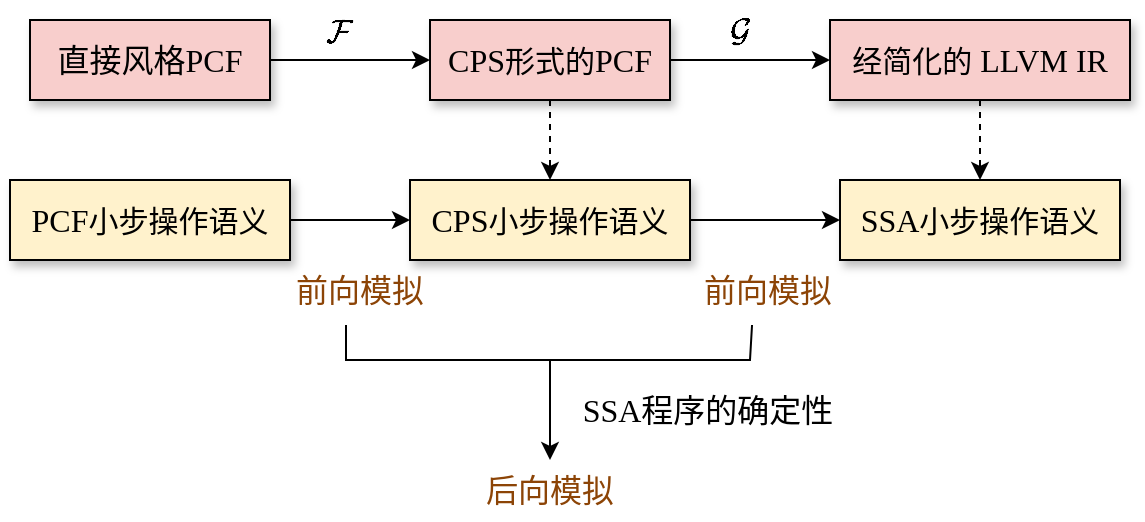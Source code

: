 <mxfile version="24.0.1" type="github">
  <diagram name="第 1 页" id="f0LWtHU86MRIjgofhs3M">
    <mxGraphModel dx="954" dy="606" grid="1" gridSize="10" guides="1" tooltips="1" connect="1" arrows="1" fold="1" page="1" pageScale="1" pageWidth="827" pageHeight="1169" math="1" shadow="0">
      <root>
        <mxCell id="0" />
        <mxCell id="1" parent="0" />
        <mxCell id="rINGqpwpdT1GQZHoOndp-1" value="" style="edgeStyle=orthogonalEdgeStyle;rounded=0;orthogonalLoop=1;jettySize=auto;html=1;fillColor=#f8cecc;strokeColor=#000000;" parent="1" source="rINGqpwpdT1GQZHoOndp-2" target="rINGqpwpdT1GQZHoOndp-3" edge="1">
          <mxGeometry relative="1" as="geometry" />
        </mxCell>
        <mxCell id="rINGqpwpdT1GQZHoOndp-20" value="" style="edgeStyle=orthogonalEdgeStyle;rounded=0;orthogonalLoop=1;jettySize=auto;html=1;dashed=1;" parent="1" source="rINGqpwpdT1GQZHoOndp-2" target="rINGqpwpdT1GQZHoOndp-19" edge="1">
          <mxGeometry relative="1" as="geometry" />
        </mxCell>
        <mxCell id="rINGqpwpdT1GQZHoOndp-2" value="&lt;span style=&quot;color: rgb(0, 0, 0); font-family: &amp;quot;Times New Roman&amp;quot;; font-size: 16px; font-style: normal; font-variant-ligatures: normal; font-variant-caps: normal; font-weight: 400; letter-spacing: normal; orphans: 2; text-align: center; text-indent: 0px; text-transform: none; widows: 2; word-spacing: 0px; -webkit-text-stroke-width: 0px; text-decoration-thickness: initial; text-decoration-style: initial; text-decoration-color: initial; float: none; display: inline !important;&quot;&gt;CPS&lt;/span&gt;&lt;span style=&quot;color: rgb(0, 0, 0); font-family: &amp;quot;Times New Roman&amp;quot;; font-style: normal; font-variant-ligatures: normal; font-variant-caps: normal; font-weight: 400; letter-spacing: normal; orphans: 2; text-align: center; text-indent: 0px; text-transform: none; widows: 2; word-spacing: 0px; -webkit-text-stroke-width: 0px; text-decoration-thickness: initial; text-decoration-style: initial; text-decoration-color: initial; float: none; display: inline !important;&quot;&gt;&lt;font style=&quot;font-size: 15px;&quot;&gt;形式的&lt;/font&gt;&lt;/span&gt;&lt;span style=&quot;color: rgb(0, 0, 0); font-family: &amp;quot;Times New Roman&amp;quot;; font-size: 16px; font-style: normal; font-variant-ligatures: normal; font-variant-caps: normal; font-weight: 400; letter-spacing: normal; orphans: 2; text-align: center; text-indent: 0px; text-transform: none; widows: 2; word-spacing: 0px; -webkit-text-stroke-width: 0px; text-decoration-thickness: initial; text-decoration-style: initial; text-decoration-color: initial; float: none; display: inline !important;&quot;&gt;PCF&lt;/span&gt;" style="rounded=0;whiteSpace=wrap;html=1;shadow=1;fillColor=#f8cecc;strokeColor=#000000;labelBackgroundColor=none;" parent="1" vertex="1">
          <mxGeometry x="280" y="220" width="120" height="40" as="geometry" />
        </mxCell>
        <mxCell id="rINGqpwpdT1GQZHoOndp-22" value="" style="edgeStyle=orthogonalEdgeStyle;rounded=0;orthogonalLoop=1;jettySize=auto;html=1;dashed=1;" parent="1" source="rINGqpwpdT1GQZHoOndp-3" target="rINGqpwpdT1GQZHoOndp-21" edge="1">
          <mxGeometry relative="1" as="geometry" />
        </mxCell>
        <mxCell id="rINGqpwpdT1GQZHoOndp-3" value="&lt;font face=&quot;Times New Roman&quot;&gt;&lt;font style=&quot;font-size: 15px;&quot;&gt;经简化的&lt;/font&gt;&lt;span style=&quot;font-size: 16px;&quot;&gt; LLVM IR&lt;/span&gt;&lt;/font&gt;" style="rounded=0;whiteSpace=wrap;html=1;shadow=1;fillColor=#f8cecc;strokeColor=#000000;labelBackgroundColor=none;" parent="1" vertex="1">
          <mxGeometry x="480" y="220" width="150" height="40" as="geometry" />
        </mxCell>
        <mxCell id="rINGqpwpdT1GQZHoOndp-4" value="&lt;font style=&quot;font-size: 16px;&quot; face=&quot;Times New Roman&quot;&gt;$$\mathcal{G}$$&lt;/font&gt;" style="text;html=1;strokeColor=none;fillColor=none;align=center;verticalAlign=middle;whiteSpace=wrap;rounded=0;fontColor=default;" parent="1" vertex="1">
          <mxGeometry x="400" y="210" width="70" height="30" as="geometry" />
        </mxCell>
        <mxCell id="rINGqpwpdT1GQZHoOndp-23" value="" style="edgeStyle=orthogonalEdgeStyle;rounded=0;orthogonalLoop=1;jettySize=auto;html=1;" parent="1" source="rINGqpwpdT1GQZHoOndp-19" target="rINGqpwpdT1GQZHoOndp-21" edge="1">
          <mxGeometry relative="1" as="geometry" />
        </mxCell>
        <mxCell id="rINGqpwpdT1GQZHoOndp-19" value="&lt;span style=&quot;color: rgb(0, 0, 0); font-family: &amp;quot;Times New Roman&amp;quot;; font-size: 16px; font-style: normal; font-variant-ligatures: normal; font-variant-caps: normal; font-weight: 400; letter-spacing: normal; orphans: 2; text-align: center; text-indent: 0px; text-transform: none; widows: 2; word-spacing: 0px; -webkit-text-stroke-width: 0px; text-decoration-thickness: initial; text-decoration-style: initial; text-decoration-color: initial; float: none; display: inline !important;&quot;&gt;CPS&lt;/span&gt;&lt;span style=&quot;color: rgb(0, 0, 0); font-family: &amp;quot;Times New Roman&amp;quot;; font-style: normal; font-variant-ligatures: normal; font-variant-caps: normal; font-weight: 400; letter-spacing: normal; orphans: 2; text-align: center; text-indent: 0px; text-transform: none; widows: 2; word-spacing: 0px; -webkit-text-stroke-width: 0px; text-decoration-thickness: initial; text-decoration-style: initial; text-decoration-color: initial; float: none; display: inline !important; font-size: 15px;&quot;&gt;小步操作语义&lt;/span&gt;" style="rounded=0;whiteSpace=wrap;html=1;shadow=1;fillColor=#fff2cc;strokeColor=#000000;labelBackgroundColor=none;" parent="1" vertex="1">
          <mxGeometry x="270" y="300" width="140" height="40" as="geometry" />
        </mxCell>
        <mxCell id="rINGqpwpdT1GQZHoOndp-21" value="&lt;span style=&quot;color: rgb(0, 0, 0); font-family: &amp;quot;Times New Roman&amp;quot;; font-style: normal; font-variant-ligatures: normal; font-variant-caps: normal; font-weight: 400; letter-spacing: normal; orphans: 2; text-align: center; text-indent: 0px; text-transform: none; widows: 2; word-spacing: 0px; -webkit-text-stroke-width: 0px; text-decoration-thickness: initial; text-decoration-style: initial; text-decoration-color: initial; float: none; display: inline !important; font-size: 16px;&quot;&gt;SSA&lt;/span&gt;&lt;span style=&quot;color: rgb(0, 0, 0); font-family: &amp;quot;Times New Roman&amp;quot;; font-style: normal; font-variant-ligatures: normal; font-variant-caps: normal; font-weight: 400; letter-spacing: normal; orphans: 2; text-align: center; text-indent: 0px; text-transform: none; widows: 2; word-spacing: 0px; -webkit-text-stroke-width: 0px; text-decoration-thickness: initial; text-decoration-style: initial; text-decoration-color: initial; float: none; display: inline !important; font-size: 15px;&quot;&gt;小步操作语义&lt;/span&gt;" style="rounded=0;whiteSpace=wrap;html=1;shadow=1;fillColor=#fff2cc;strokeColor=#000000;labelBackgroundColor=none;" parent="1" vertex="1">
          <mxGeometry x="485" y="300" width="140" height="40" as="geometry" />
        </mxCell>
        <mxCell id="rINGqpwpdT1GQZHoOndp-24" value="&lt;font style=&quot;font-size: 16px;&quot; face=&quot;Times New Roman&quot;&gt;前向模拟&lt;/font&gt;" style="text;html=1;strokeColor=none;fillColor=none;align=center;verticalAlign=middle;whiteSpace=wrap;rounded=0;fontColor=#8C4406;" parent="1" vertex="1">
          <mxGeometry x="414" y="340" width="70" height="30" as="geometry" />
        </mxCell>
        <mxCell id="rINGqpwpdT1GQZHoOndp-27" value="&lt;font style=&quot;font-size: 16px;&quot; face=&quot;Times New Roman&quot;&gt;后向模拟&lt;/font&gt;" style="text;html=1;strokeColor=none;fillColor=none;align=center;verticalAlign=middle;whiteSpace=wrap;rounded=0;fontColor=#8C4406;" parent="1" vertex="1">
          <mxGeometry x="305" y="440" width="70" height="30" as="geometry" />
        </mxCell>
        <mxCell id="rINGqpwpdT1GQZHoOndp-29" value="&lt;font style=&quot;font-size: 16px;&quot; face=&quot;Times New Roman&quot;&gt;SSA程序的确定性&lt;/font&gt;" style="text;html=1;strokeColor=none;fillColor=none;align=center;verticalAlign=middle;whiteSpace=wrap;rounded=0;fontColor=#000000;" parent="1" vertex="1">
          <mxGeometry x="354" y="400" width="130" height="30" as="geometry" />
        </mxCell>
        <mxCell id="BMw0JAOPDoFm1I2oVR71-2" value="" style="edgeStyle=orthogonalEdgeStyle;rounded=0;orthogonalLoop=1;jettySize=auto;html=1;" edge="1" parent="1" source="BMw0JAOPDoFm1I2oVR71-1" target="rINGqpwpdT1GQZHoOndp-2">
          <mxGeometry relative="1" as="geometry" />
        </mxCell>
        <mxCell id="BMw0JAOPDoFm1I2oVR71-1" value="&lt;span style=&quot;color: rgb(0, 0, 0); font-family: &amp;quot;Times New Roman&amp;quot;; font-size: 16px; font-style: normal; font-variant-ligatures: normal; font-variant-caps: normal; font-weight: 400; letter-spacing: normal; orphans: 2; text-align: center; text-indent: 0px; text-transform: none; widows: 2; word-spacing: 0px; -webkit-text-stroke-width: 0px; text-decoration-thickness: initial; text-decoration-style: initial; text-decoration-color: initial; float: none; display: inline !important;&quot;&gt;直接风格PCF&lt;/span&gt;" style="rounded=0;whiteSpace=wrap;html=1;shadow=1;fillColor=#f8cecc;strokeColor=#000000;labelBackgroundColor=none;" vertex="1" parent="1">
          <mxGeometry x="80" y="220" width="120" height="40" as="geometry" />
        </mxCell>
        <mxCell id="BMw0JAOPDoFm1I2oVR71-4" value="" style="edgeStyle=orthogonalEdgeStyle;rounded=0;orthogonalLoop=1;jettySize=auto;html=1;" edge="1" parent="1" source="BMw0JAOPDoFm1I2oVR71-3" target="rINGqpwpdT1GQZHoOndp-19">
          <mxGeometry relative="1" as="geometry" />
        </mxCell>
        <mxCell id="BMw0JAOPDoFm1I2oVR71-3" value="&lt;span style=&quot;color: rgb(0, 0, 0); font-family: &amp;quot;Times New Roman&amp;quot;; font-style: normal; font-variant-ligatures: normal; font-variant-caps: normal; font-weight: 400; letter-spacing: normal; orphans: 2; text-align: center; text-indent: 0px; text-transform: none; widows: 2; word-spacing: 0px; -webkit-text-stroke-width: 0px; text-decoration-thickness: initial; text-decoration-style: initial; text-decoration-color: initial; float: none; display: inline !important; font-size: 16px;&quot;&gt;PCF&lt;/span&gt;&lt;span style=&quot;color: rgb(0, 0, 0); font-family: &amp;quot;Times New Roman&amp;quot;; font-style: normal; font-variant-ligatures: normal; font-variant-caps: normal; font-weight: 400; letter-spacing: normal; orphans: 2; text-align: center; text-indent: 0px; text-transform: none; widows: 2; word-spacing: 0px; -webkit-text-stroke-width: 0px; text-decoration-thickness: initial; text-decoration-style: initial; text-decoration-color: initial; float: none; display: inline !important; font-size: 15px;&quot;&gt;小步操作语义&lt;/span&gt;" style="rounded=0;whiteSpace=wrap;html=1;shadow=1;fillColor=#fff2cc;strokeColor=#000000;labelBackgroundColor=none;" vertex="1" parent="1">
          <mxGeometry x="70" y="300" width="140" height="40" as="geometry" />
        </mxCell>
        <mxCell id="BMw0JAOPDoFm1I2oVR71-5" value="&lt;font style=&quot;font-size: 16px;&quot; face=&quot;Times New Roman&quot;&gt;前向模拟&lt;/font&gt;" style="text;html=1;strokeColor=none;fillColor=none;align=center;verticalAlign=middle;whiteSpace=wrap;rounded=0;fontColor=#8C4406;" vertex="1" parent="1">
          <mxGeometry x="210" y="340" width="70" height="30" as="geometry" />
        </mxCell>
        <mxCell id="BMw0JAOPDoFm1I2oVR71-8" value="" style="endArrow=none;html=1;rounded=0;exitX=0.4;exitY=1.083;exitDx=0;exitDy=0;exitPerimeter=0;entryX=0.386;entryY=1.083;entryDx=0;entryDy=0;entryPerimeter=0;" edge="1" parent="1" source="BMw0JAOPDoFm1I2oVR71-5" target="rINGqpwpdT1GQZHoOndp-24">
          <mxGeometry width="50" height="50" relative="1" as="geometry">
            <mxPoint x="390" y="380" as="sourcePoint" />
            <mxPoint x="440" y="330" as="targetPoint" />
            <Array as="points">
              <mxPoint x="238" y="390" />
              <mxPoint x="440" y="390" />
            </Array>
          </mxGeometry>
        </mxCell>
        <mxCell id="BMw0JAOPDoFm1I2oVR71-9" value="" style="endArrow=classic;html=1;rounded=0;entryX=0.5;entryY=0;entryDx=0;entryDy=0;" edge="1" parent="1" target="rINGqpwpdT1GQZHoOndp-27">
          <mxGeometry width="50" height="50" relative="1" as="geometry">
            <mxPoint x="340" y="390" as="sourcePoint" />
            <mxPoint x="440" y="330" as="targetPoint" />
          </mxGeometry>
        </mxCell>
        <mxCell id="BMw0JAOPDoFm1I2oVR71-10" value="&lt;font style=&quot;font-size: 16px;&quot; face=&quot;Times New Roman&quot;&gt;$$\mathcal{F}$$&lt;/font&gt;" style="text;html=1;strokeColor=none;fillColor=none;align=center;verticalAlign=middle;whiteSpace=wrap;rounded=0;fontColor=default;" vertex="1" parent="1">
          <mxGeometry x="200" y="210" width="70" height="30" as="geometry" />
        </mxCell>
      </root>
    </mxGraphModel>
  </diagram>
</mxfile>
